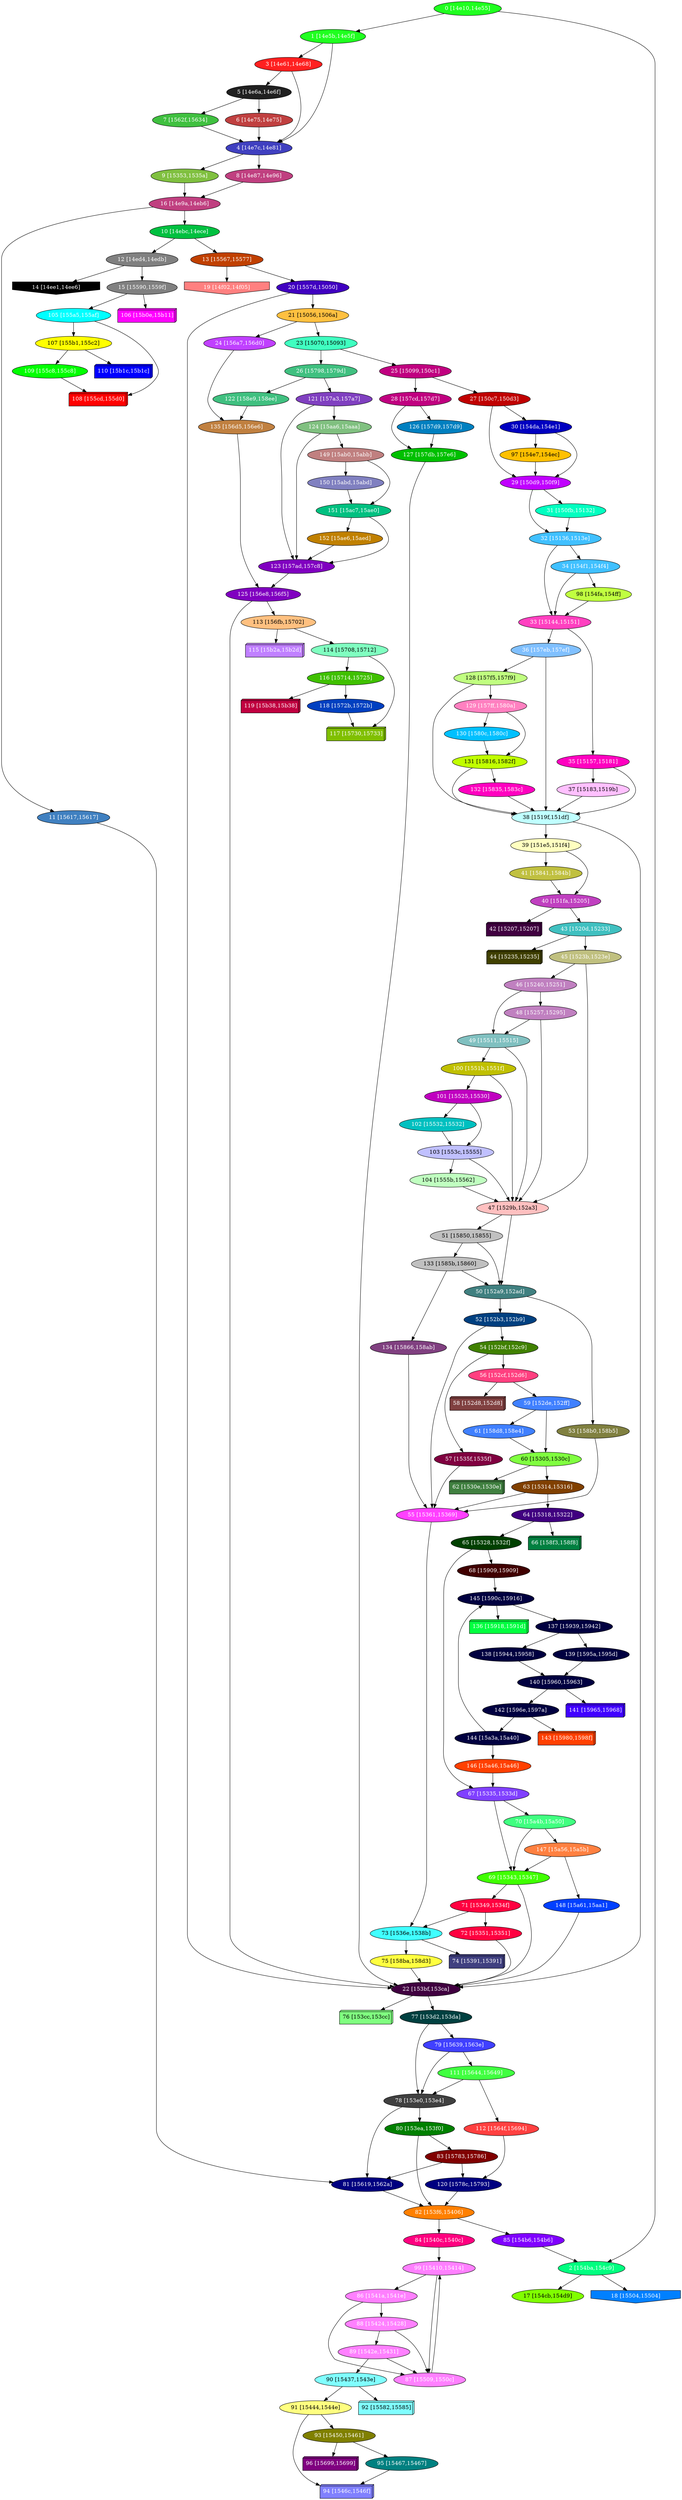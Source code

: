 diGraph libnss3{
	libnss3_0  [style=filled fillcolor="#20FF20" fontcolor="#ffffff" shape=oval label="0 [14e10,14e55]"]
	libnss3_1  [style=filled fillcolor="#20FF20" fontcolor="#ffffff" shape=oval label="1 [14e5b,14e5f]"]
	libnss3_2  [style=filled fillcolor="#00FF80" fontcolor="#ffffff" shape=oval label="2 [154ba,154c9]"]
	libnss3_3  [style=filled fillcolor="#FF2020" fontcolor="#ffffff" shape=oval label="3 [14e61,14e68]"]
	libnss3_4  [style=filled fillcolor="#4040C0" fontcolor="#ffffff" shape=oval label="4 [14e7c,14e81]"]
	libnss3_5  [style=filled fillcolor="#202020" fontcolor="#ffffff" shape=oval label="5 [14e6a,14e6f]"]
	libnss3_6  [style=filled fillcolor="#C04040" fontcolor="#ffffff" shape=oval label="6 [14e75,14e75]"]
	libnss3_7  [style=filled fillcolor="#40C040" fontcolor="#ffffff" shape=oval label="7 [1562f,15634]"]
	libnss3_8  [style=filled fillcolor="#C04080" fontcolor="#ffffff" shape=oval label="8 [14e87,14e96]"]
	libnss3_9  [style=filled fillcolor="#80C040" fontcolor="#ffffff" shape=oval label="9 [15353,1535a]"]
	libnss3_a  [style=filled fillcolor="#00C040" fontcolor="#ffffff" shape=oval label="10 [14ebc,14ece]"]
	libnss3_b  [style=filled fillcolor="#4080C0" fontcolor="#ffffff" shape=oval label="11 [15617,15617]"]
	libnss3_c  [style=filled fillcolor="#808080" fontcolor="#ffffff" shape=oval label="12 [14ed4,14edb]"]
	libnss3_d  [style=filled fillcolor="#C04000" fontcolor="#ffffff" shape=oval label="13 [15567,15577]"]
	libnss3_e  [style=filled fillcolor="#000000" fontcolor="#ffffff" shape=invhouse label="14 [14ee1,14ee6]"]
	libnss3_f  [style=filled fillcolor="#808080" fontcolor="#ffffff" shape=oval label="15 [15590,1559f]"]
	libnss3_10  [style=filled fillcolor="#C04080" fontcolor="#ffffff" shape=oval label="16 [14e9a,14eb6]"]
	libnss3_11  [style=filled fillcolor="#80FF00" fontcolor="#000000" shape=oval label="17 [154cb,154d9]"]
	libnss3_12  [style=filled fillcolor="#0080FF" fontcolor="#ffffff" shape=invhouse label="18 [15504,15504]"]
	libnss3_13  [style=filled fillcolor="#FF8080" fontcolor="#ffffff" shape=invhouse label="19 [14f02,14f05]"]
	libnss3_14  [style=filled fillcolor="#4000C0" fontcolor="#ffffff" shape=oval label="20 [1557d,15050]"]
	libnss3_15  [style=filled fillcolor="#FFC040" fontcolor="#000000" shape=oval label="21 [15056,1506a]"]
	libnss3_16  [style=filled fillcolor="#400040" fontcolor="#ffffff" shape=oval label="22 [153bf,153ca]"]
	libnss3_17  [style=filled fillcolor="#40FFC0" fontcolor="#000000" shape=oval label="23 [15070,15093]"]
	libnss3_18  [style=filled fillcolor="#C040FF" fontcolor="#ffffff" shape=oval label="24 [156a7,156d0]"]
	libnss3_19  [style=filled fillcolor="#C00080" fontcolor="#ffffff" shape=oval label="25 [15099,150c1]"]
	libnss3_1a  [style=filled fillcolor="#40C080" fontcolor="#ffffff" shape=oval label="26 [15798,1579d]"]
	libnss3_1b  [style=filled fillcolor="#C00000" fontcolor="#ffffff" shape=oval label="27 [150c7,150d3]"]
	libnss3_1c  [style=filled fillcolor="#C00080" fontcolor="#ffffff" shape=oval label="28 [157cd,157d7]"]
	libnss3_1d  [style=filled fillcolor="#C000FF" fontcolor="#ffffff" shape=oval label="29 [150d9,150f9]"]
	libnss3_1e  [style=filled fillcolor="#0000C0" fontcolor="#ffffff" shape=oval label="30 [154da,154e1]"]
	libnss3_1f  [style=filled fillcolor="#00FFC0" fontcolor="#ffffff" shape=oval label="31 [150fb,15132]"]
	libnss3_20  [style=filled fillcolor="#40C0FF" fontcolor="#ffffff" shape=oval label="32 [15136,1513e]"]
	libnss3_21  [style=filled fillcolor="#FF40C0" fontcolor="#ffffff" shape=oval label="33 [15144,15151]"]
	libnss3_22  [style=filled fillcolor="#40C0FF" fontcolor="#ffffff" shape=oval label="34 [154f1,154f4]"]
	libnss3_23  [style=filled fillcolor="#FF00C0" fontcolor="#ffffff" shape=oval label="35 [15157,15181]"]
	libnss3_24  [style=filled fillcolor="#80C0FF" fontcolor="#ffffff" shape=oval label="36 [157eb,157ef]"]
	libnss3_25  [style=filled fillcolor="#FFC0FF" fontcolor="#000000" shape=oval label="37 [15183,1519b]"]
	libnss3_26  [style=filled fillcolor="#C0FFFF" fontcolor="#000000" shape=oval label="38 [1519f,151df]"]
	libnss3_27  [style=filled fillcolor="#FFFFC0" fontcolor="#000000" shape=oval label="39 [151e5,151f4]"]
	libnss3_28  [style=filled fillcolor="#C040C0" fontcolor="#ffffff" shape=oval label="40 [151fa,15205]"]
	libnss3_29  [style=filled fillcolor="#C0C040" fontcolor="#ffffff" shape=oval label="41 [15841,1584b]"]
	libnss3_2a  [style=filled fillcolor="#400040" fontcolor="#ffffff" shape=box3d label="42 [15207,15207]"]
	libnss3_2b  [style=filled fillcolor="#40C0C0" fontcolor="#ffffff" shape=oval label="43 [1520d,15233]"]
	libnss3_2c  [style=filled fillcolor="#404000" fontcolor="#ffffff" shape=box3d label="44 [15235,15235]"]
	libnss3_2d  [style=filled fillcolor="#C0C080" fontcolor="#ffffff" shape=oval label="45 [1523b,1523e]"]
	libnss3_2e  [style=filled fillcolor="#C080C0" fontcolor="#ffffff" shape=oval label="46 [15240,15251]"]
	libnss3_2f  [style=filled fillcolor="#FFC0C0" fontcolor="#000000" shape=oval label="47 [1529b,152a3]"]
	libnss3_30  [style=filled fillcolor="#C080C0" fontcolor="#ffffff" shape=oval label="48 [15257,15295]"]
	libnss3_31  [style=filled fillcolor="#80C0C0" fontcolor="#ffffff" shape=oval label="49 [15511,15515]"]
	libnss3_32  [style=filled fillcolor="#408080" fontcolor="#ffffff" shape=oval label="50 [152a9,152ad]"]
	libnss3_33  [style=filled fillcolor="#C0C0C0" fontcolor="#000000" shape=oval label="51 [15850,15855]"]
	libnss3_34  [style=filled fillcolor="#004080" fontcolor="#ffffff" shape=oval label="52 [152b3,152b9]"]
	libnss3_35  [style=filled fillcolor="#808040" fontcolor="#ffffff" shape=oval label="53 [158b0,158b5]"]
	libnss3_36  [style=filled fillcolor="#408000" fontcolor="#ffffff" shape=oval label="54 [152bf,152c9]"]
	libnss3_37  [style=filled fillcolor="#FF40FF" fontcolor="#ffffff" shape=oval label="55 [15361,15369]"]
	libnss3_38  [style=filled fillcolor="#FF4080" fontcolor="#ffffff" shape=oval label="56 [152cf,152d6]"]
	libnss3_39  [style=filled fillcolor="#800040" fontcolor="#ffffff" shape=oval label="57 [1535f,1535f]"]
	libnss3_3a  [style=filled fillcolor="#804040" fontcolor="#ffffff" shape=box3d label="58 [152d8,152d8]"]
	libnss3_3b  [style=filled fillcolor="#4080FF" fontcolor="#ffffff" shape=oval label="59 [152de,152ff]"]
	libnss3_3c  [style=filled fillcolor="#80FF40" fontcolor="#000000" shape=oval label="60 [15305,1530c]"]
	libnss3_3d  [style=filled fillcolor="#4080FF" fontcolor="#ffffff" shape=oval label="61 [158d8,158e4]"]
	libnss3_3e  [style=filled fillcolor="#408040" fontcolor="#ffffff" shape=box3d label="62 [1530e,1530e]"]
	libnss3_3f  [style=filled fillcolor="#804000" fontcolor="#ffffff" shape=oval label="63 [15314,15316]"]
	libnss3_40  [style=filled fillcolor="#400080" fontcolor="#ffffff" shape=oval label="64 [15318,15322]"]
	libnss3_41  [style=filled fillcolor="#004000" fontcolor="#ffffff" shape=oval label="65 [15328,1532f]"]
	libnss3_42  [style=filled fillcolor="#008040" fontcolor="#ffffff" shape=box3d label="66 [158f3,158f8]"]
	libnss3_43  [style=filled fillcolor="#8040FF" fontcolor="#ffffff" shape=oval label="67 [15335,1533d]"]
	libnss3_44  [style=filled fillcolor="#400000" fontcolor="#ffffff" shape=oval label="68 [15909,15909]"]
	libnss3_45  [style=filled fillcolor="#40FF00" fontcolor="#ffffff" shape=oval label="69 [15343,15347]"]
	libnss3_46  [style=filled fillcolor="#40FF80" fontcolor="#ffffff" shape=oval label="70 [15a4b,15a50]"]
	libnss3_47  [style=filled fillcolor="#FF0040" fontcolor="#ffffff" shape=oval label="71 [15349,1534f]"]
	libnss3_48  [style=filled fillcolor="#FF0040" fontcolor="#ffffff" shape=oval label="72 [15351,15351]"]
	libnss3_49  [style=filled fillcolor="#40FFFF" fontcolor="#000000" shape=oval label="73 [1536e,1538b]"]
	libnss3_4a  [style=filled fillcolor="#404080" fontcolor="#ffffff" shape=box3d label="74 [15391,15391]"]
	libnss3_4b  [style=filled fillcolor="#FFFF40" fontcolor="#000000" shape=oval label="75 [158ba,158d3]"]
	libnss3_4c  [style=filled fillcolor="#80FF80" fontcolor="#000000" shape=box3d label="76 [153cc,153cc]"]
	libnss3_4d  [style=filled fillcolor="#004040" fontcolor="#ffffff" shape=oval label="77 [153d2,153da]"]
	libnss3_4e  [style=filled fillcolor="#404040" fontcolor="#ffffff" shape=oval label="78 [153e0,153e4]"]
	libnss3_4f  [style=filled fillcolor="#4040FF" fontcolor="#ffffff" shape=oval label="79 [15639,1563e]"]
	libnss3_50  [style=filled fillcolor="#008000" fontcolor="#ffffff" shape=oval label="80 [153ea,153f0]"]
	libnss3_51  [style=filled fillcolor="#000080" fontcolor="#ffffff" shape=oval label="81 [15619,1562a]"]
	libnss3_52  [style=filled fillcolor="#FF8000" fontcolor="#ffffff" shape=oval label="82 [153f6,15406]"]
	libnss3_53  [style=filled fillcolor="#800000" fontcolor="#ffffff" shape=oval label="83 [15783,15786]"]
	libnss3_54  [style=filled fillcolor="#FF0080" fontcolor="#ffffff" shape=oval label="84 [1540c,1540c]"]
	libnss3_55  [style=filled fillcolor="#8000FF" fontcolor="#ffffff" shape=oval label="85 [154b6,154b6]"]
	libnss3_56  [style=filled fillcolor="#FF80FF" fontcolor="#ffffff" shape=oval label="86 [1541a,1541e]"]
	libnss3_57  [style=filled fillcolor="#FF80FF" fontcolor="#ffffff" shape=oval label="87 [15509,1550c]"]
	libnss3_58  [style=filled fillcolor="#FF80FF" fontcolor="#ffffff" shape=oval label="88 [15424,15428]"]
	libnss3_59  [style=filled fillcolor="#FF80FF" fontcolor="#ffffff" shape=oval label="89 [1542e,15431]"]
	libnss3_5a  [style=filled fillcolor="#80FFFF" fontcolor="#000000" shape=oval label="90 [15437,1543e]"]
	libnss3_5b  [style=filled fillcolor="#FFFF80" fontcolor="#000000" shape=oval label="91 [15444,1544e]"]
	libnss3_5c  [style=filled fillcolor="#80FFFF" fontcolor="#000000" shape=box3d label="92 [15582,15585]"]
	libnss3_5d  [style=filled fillcolor="#808000" fontcolor="#ffffff" shape=oval label="93 [15450,15461]"]
	libnss3_5e  [style=filled fillcolor="#8080FF" fontcolor="#ffffff" shape=box3d label="94 [1546c,1546f]"]
	libnss3_5f  [style=filled fillcolor="#008080" fontcolor="#ffffff" shape=oval label="95 [15467,15467]"]
	libnss3_60  [style=filled fillcolor="#800080" fontcolor="#ffffff" shape=box3d label="96 [15699,15699]"]
	libnss3_61  [style=filled fillcolor="#FFC000" fontcolor="#000000" shape=oval label="97 [154e7,154ec]"]
	libnss3_62  [style=filled fillcolor="#C0FF40" fontcolor="#000000" shape=oval label="98 [154fa,154ff]"]
	libnss3_63  [style=filled fillcolor="#FF80FF" fontcolor="#ffffff" shape=oval label="99 [15410,15414]"]
	libnss3_64  [style=filled fillcolor="#C0C000" fontcolor="#ffffff" shape=oval label="100 [1551b,1551f]"]
	libnss3_65  [style=filled fillcolor="#C000C0" fontcolor="#ffffff" shape=oval label="101 [15525,15530]"]
	libnss3_66  [style=filled fillcolor="#00C0C0" fontcolor="#ffffff" shape=oval label="102 [15532,15532]"]
	libnss3_67  [style=filled fillcolor="#C0C0FF" fontcolor="#000000" shape=oval label="103 [1553c,15555]"]
	libnss3_68  [style=filled fillcolor="#C0FFC0" fontcolor="#000000" shape=oval label="104 [1555b,15562]"]
	libnss3_69  [style=filled fillcolor="#00FFFF" fontcolor="#ffffff" shape=oval label="105 [155a5,155af]"]
	libnss3_6a  [style=filled fillcolor="#FF00FF" fontcolor="#ffffff" shape=box3d label="106 [15b0e,15b11]"]
	libnss3_6b  [style=filled fillcolor="#FFFF00" fontcolor="#000000" shape=oval label="107 [155b1,155c2]"]
	libnss3_6c  [style=filled fillcolor="#FF0000" fontcolor="#ffffff" shape=box3d label="108 [155cd,155d0]"]
	libnss3_6d  [style=filled fillcolor="#00FF00" fontcolor="#ffffff" shape=oval label="109 [155c8,155c8]"]
	libnss3_6e  [style=filled fillcolor="#0000FF" fontcolor="#ffffff" shape=box3d label="110 [15b1c,15b1c]"]
	libnss3_6f  [style=filled fillcolor="#40FF40" fontcolor="#ffffff" shape=oval label="111 [15644,15649]"]
	libnss3_70  [style=filled fillcolor="#FF4040" fontcolor="#ffffff" shape=oval label="112 [1564f,15694]"]
	libnss3_71  [style=filled fillcolor="#FFC080" fontcolor="#000000" shape=oval label="113 [156fb,15702]"]
	libnss3_72  [style=filled fillcolor="#80FFC0" fontcolor="#000000" shape=oval label="114 [15708,15712]"]
	libnss3_73  [style=filled fillcolor="#C080FF" fontcolor="#ffffff" shape=box3d label="115 [15b2a,15b2d]"]
	libnss3_74  [style=filled fillcolor="#40C000" fontcolor="#ffffff" shape=oval label="116 [15714,15725]"]
	libnss3_75  [style=filled fillcolor="#80C000" fontcolor="#ffffff" shape=box3d label="117 [15730,15733]"]
	libnss3_76  [style=filled fillcolor="#0040C0" fontcolor="#ffffff" shape=oval label="118 [1572b,1572b]"]
	libnss3_77  [style=filled fillcolor="#C00040" fontcolor="#ffffff" shape=box3d label="119 [15b38,15b38]"]
	libnss3_78  [style=filled fillcolor="#000080" fontcolor="#ffffff" shape=oval label="120 [1578c,15793]"]
	libnss3_79  [style=filled fillcolor="#8040C0" fontcolor="#ffffff" shape=oval label="121 [157a3,157a7]"]
	libnss3_7a  [style=filled fillcolor="#40C080" fontcolor="#ffffff" shape=oval label="122 [158e9,158ee]"]
	libnss3_7b  [style=filled fillcolor="#8000C0" fontcolor="#ffffff" shape=oval label="123 [157ad,157c8]"]
	libnss3_7c  [style=filled fillcolor="#80C080" fontcolor="#ffffff" shape=oval label="124 [15aa6,15aaa]"]
	libnss3_7d  [style=filled fillcolor="#8000C0" fontcolor="#ffffff" shape=oval label="125 [156e8,156f5]"]
	libnss3_7e  [style=filled fillcolor="#0080C0" fontcolor="#ffffff" shape=oval label="126 [157d9,157d9]"]
	libnss3_7f  [style=filled fillcolor="#00C000" fontcolor="#ffffff" shape=oval label="127 [157db,157e6]"]
	libnss3_80  [style=filled fillcolor="#C0FF80" fontcolor="#000000" shape=oval label="128 [157f5,157f9]"]
	libnss3_81  [style=filled fillcolor="#FF80C0" fontcolor="#ffffff" shape=oval label="129 [157ff,1580a]"]
	libnss3_82  [style=filled fillcolor="#00C0FF" fontcolor="#ffffff" shape=oval label="130 [1580c,1580c]"]
	libnss3_83  [style=filled fillcolor="#C0FF00" fontcolor="#000000" shape=oval label="131 [15816,1582f]"]
	libnss3_84  [style=filled fillcolor="#FF00C0" fontcolor="#ffffff" shape=oval label="132 [15835,1583c]"]
	libnss3_85  [style=filled fillcolor="#C0C0C0" fontcolor="#000000" shape=oval label="133 [1585b,15860]"]
	libnss3_86  [style=filled fillcolor="#804080" fontcolor="#ffffff" shape=oval label="134 [15866,158ab]"]
	libnss3_87  [style=filled fillcolor="#C08040" fontcolor="#ffffff" shape=oval label="135 [156d5,156e6]"]
	libnss3_88  [style=filled fillcolor="#00FF40" fontcolor="#ffffff" shape=box3d label="136 [15918,1591d]"]
	libnss3_89  [style=filled fillcolor="#000040" fontcolor="#ffffff" shape=oval label="137 [15939,15942]"]
	libnss3_8a  [style=filled fillcolor="#000040" fontcolor="#ffffff" shape=oval label="138 [15944,15958]"]
	libnss3_8b  [style=filled fillcolor="#000040" fontcolor="#ffffff" shape=oval label="139 [1595a,1595d]"]
	libnss3_8c  [style=filled fillcolor="#000040" fontcolor="#ffffff" shape=oval label="140 [15960,15963]"]
	libnss3_8d  [style=filled fillcolor="#4000FF" fontcolor="#ffffff" shape=box3d label="141 [15965,15968]"]
	libnss3_8e  [style=filled fillcolor="#000040" fontcolor="#ffffff" shape=oval label="142 [1596e,1597a]"]
	libnss3_8f  [style=filled fillcolor="#FF4000" fontcolor="#ffffff" shape=box3d label="143 [15980,1598f]"]
	libnss3_90  [style=filled fillcolor="#000040" fontcolor="#ffffff" shape=oval label="144 [15a3a,15a40]"]
	libnss3_91  [style=filled fillcolor="#000040" fontcolor="#ffffff" shape=oval label="145 [1590c,15916]"]
	libnss3_92  [style=filled fillcolor="#FF4000" fontcolor="#ffffff" shape=oval label="146 [15a46,15a46]"]
	libnss3_93  [style=filled fillcolor="#FF8040" fontcolor="#ffffff" shape=oval label="147 [15a56,15a5b]"]
	libnss3_94  [style=filled fillcolor="#0040FF" fontcolor="#ffffff" shape=oval label="148 [15a61,15aa1]"]
	libnss3_95  [style=filled fillcolor="#C08080" fontcolor="#ffffff" shape=oval label="149 [15ab0,15abb]"]
	libnss3_96  [style=filled fillcolor="#8080C0" fontcolor="#ffffff" shape=oval label="150 [15abd,15abd]"]
	libnss3_97  [style=filled fillcolor="#00C080" fontcolor="#ffffff" shape=oval label="151 [15ac7,15ae0]"]
	libnss3_98  [style=filled fillcolor="#C08000" fontcolor="#ffffff" shape=oval label="152 [15ae6,15aed]"]

	libnss3_0 -> libnss3_1
	libnss3_0 -> libnss3_2
	libnss3_1 -> libnss3_3
	libnss3_1 -> libnss3_4
	libnss3_2 -> libnss3_11
	libnss3_2 -> libnss3_12
	libnss3_3 -> libnss3_4
	libnss3_3 -> libnss3_5
	libnss3_4 -> libnss3_8
	libnss3_4 -> libnss3_9
	libnss3_5 -> libnss3_6
	libnss3_5 -> libnss3_7
	libnss3_6 -> libnss3_4
	libnss3_7 -> libnss3_4
	libnss3_8 -> libnss3_10
	libnss3_9 -> libnss3_10
	libnss3_a -> libnss3_c
	libnss3_a -> libnss3_d
	libnss3_b -> libnss3_51
	libnss3_c -> libnss3_e
	libnss3_c -> libnss3_f
	libnss3_d -> libnss3_13
	libnss3_d -> libnss3_14
	libnss3_f -> libnss3_69
	libnss3_f -> libnss3_6a
	libnss3_10 -> libnss3_a
	libnss3_10 -> libnss3_b
	libnss3_14 -> libnss3_15
	libnss3_14 -> libnss3_16
	libnss3_15 -> libnss3_17
	libnss3_15 -> libnss3_18
	libnss3_16 -> libnss3_4c
	libnss3_16 -> libnss3_4d
	libnss3_17 -> libnss3_19
	libnss3_17 -> libnss3_1a
	libnss3_18 -> libnss3_87
	libnss3_19 -> libnss3_1b
	libnss3_19 -> libnss3_1c
	libnss3_1a -> libnss3_79
	libnss3_1a -> libnss3_7a
	libnss3_1b -> libnss3_1d
	libnss3_1b -> libnss3_1e
	libnss3_1c -> libnss3_7e
	libnss3_1c -> libnss3_7f
	libnss3_1d -> libnss3_1f
	libnss3_1d -> libnss3_20
	libnss3_1e -> libnss3_1d
	libnss3_1e -> libnss3_61
	libnss3_1f -> libnss3_20
	libnss3_20 -> libnss3_21
	libnss3_20 -> libnss3_22
	libnss3_21 -> libnss3_23
	libnss3_21 -> libnss3_24
	libnss3_22 -> libnss3_21
	libnss3_22 -> libnss3_62
	libnss3_23 -> libnss3_25
	libnss3_23 -> libnss3_26
	libnss3_24 -> libnss3_26
	libnss3_24 -> libnss3_80
	libnss3_25 -> libnss3_26
	libnss3_26 -> libnss3_16
	libnss3_26 -> libnss3_27
	libnss3_27 -> libnss3_28
	libnss3_27 -> libnss3_29
	libnss3_28 -> libnss3_2a
	libnss3_28 -> libnss3_2b
	libnss3_29 -> libnss3_28
	libnss3_2b -> libnss3_2c
	libnss3_2b -> libnss3_2d
	libnss3_2d -> libnss3_2e
	libnss3_2d -> libnss3_2f
	libnss3_2e -> libnss3_30
	libnss3_2e -> libnss3_31
	libnss3_2f -> libnss3_32
	libnss3_2f -> libnss3_33
	libnss3_30 -> libnss3_2f
	libnss3_30 -> libnss3_31
	libnss3_31 -> libnss3_2f
	libnss3_31 -> libnss3_64
	libnss3_32 -> libnss3_34
	libnss3_32 -> libnss3_35
	libnss3_33 -> libnss3_32
	libnss3_33 -> libnss3_85
	libnss3_34 -> libnss3_36
	libnss3_34 -> libnss3_37
	libnss3_35 -> libnss3_37
	libnss3_36 -> libnss3_38
	libnss3_36 -> libnss3_39
	libnss3_37 -> libnss3_49
	libnss3_38 -> libnss3_3a
	libnss3_38 -> libnss3_3b
	libnss3_39 -> libnss3_37
	libnss3_3b -> libnss3_3c
	libnss3_3b -> libnss3_3d
	libnss3_3c -> libnss3_3e
	libnss3_3c -> libnss3_3f
	libnss3_3d -> libnss3_3c
	libnss3_3f -> libnss3_37
	libnss3_3f -> libnss3_40
	libnss3_40 -> libnss3_41
	libnss3_40 -> libnss3_42
	libnss3_41 -> libnss3_43
	libnss3_41 -> libnss3_44
	libnss3_43 -> libnss3_45
	libnss3_43 -> libnss3_46
	libnss3_44 -> libnss3_91
	libnss3_45 -> libnss3_16
	libnss3_45 -> libnss3_47
	libnss3_46 -> libnss3_45
	libnss3_46 -> libnss3_93
	libnss3_47 -> libnss3_48
	libnss3_47 -> libnss3_49
	libnss3_48 -> libnss3_16
	libnss3_49 -> libnss3_4a
	libnss3_49 -> libnss3_4b
	libnss3_4b -> libnss3_16
	libnss3_4d -> libnss3_4e
	libnss3_4d -> libnss3_4f
	libnss3_4e -> libnss3_50
	libnss3_4e -> libnss3_51
	libnss3_4f -> libnss3_4e
	libnss3_4f -> libnss3_6f
	libnss3_50 -> libnss3_52
	libnss3_50 -> libnss3_53
	libnss3_51 -> libnss3_52
	libnss3_52 -> libnss3_54
	libnss3_52 -> libnss3_55
	libnss3_53 -> libnss3_51
	libnss3_53 -> libnss3_78
	libnss3_54 -> libnss3_63
	libnss3_55 -> libnss3_2
	libnss3_56 -> libnss3_57
	libnss3_56 -> libnss3_58
	libnss3_57 -> libnss3_63
	libnss3_58 -> libnss3_57
	libnss3_58 -> libnss3_59
	libnss3_59 -> libnss3_57
	libnss3_59 -> libnss3_5a
	libnss3_5a -> libnss3_5b
	libnss3_5a -> libnss3_5c
	libnss3_5b -> libnss3_5d
	libnss3_5b -> libnss3_5e
	libnss3_5d -> libnss3_5f
	libnss3_5d -> libnss3_60
	libnss3_5f -> libnss3_5e
	libnss3_61 -> libnss3_1d
	libnss3_62 -> libnss3_21
	libnss3_63 -> libnss3_56
	libnss3_63 -> libnss3_57
	libnss3_64 -> libnss3_2f
	libnss3_64 -> libnss3_65
	libnss3_65 -> libnss3_66
	libnss3_65 -> libnss3_67
	libnss3_66 -> libnss3_67
	libnss3_67 -> libnss3_2f
	libnss3_67 -> libnss3_68
	libnss3_68 -> libnss3_2f
	libnss3_69 -> libnss3_6b
	libnss3_69 -> libnss3_6c
	libnss3_6b -> libnss3_6d
	libnss3_6b -> libnss3_6e
	libnss3_6d -> libnss3_6c
	libnss3_6f -> libnss3_4e
	libnss3_6f -> libnss3_70
	libnss3_70 -> libnss3_78
	libnss3_71 -> libnss3_72
	libnss3_71 -> libnss3_73
	libnss3_72 -> libnss3_74
	libnss3_72 -> libnss3_75
	libnss3_74 -> libnss3_76
	libnss3_74 -> libnss3_77
	libnss3_76 -> libnss3_75
	libnss3_78 -> libnss3_52
	libnss3_79 -> libnss3_7b
	libnss3_79 -> libnss3_7c
	libnss3_7a -> libnss3_87
	libnss3_7b -> libnss3_7d
	libnss3_7c -> libnss3_7b
	libnss3_7c -> libnss3_95
	libnss3_7d -> libnss3_16
	libnss3_7d -> libnss3_71
	libnss3_7e -> libnss3_7f
	libnss3_7f -> libnss3_16
	libnss3_80 -> libnss3_26
	libnss3_80 -> libnss3_81
	libnss3_81 -> libnss3_82
	libnss3_81 -> libnss3_83
	libnss3_82 -> libnss3_83
	libnss3_83 -> libnss3_26
	libnss3_83 -> libnss3_84
	libnss3_84 -> libnss3_26
	libnss3_85 -> libnss3_32
	libnss3_85 -> libnss3_86
	libnss3_86 -> libnss3_37
	libnss3_87 -> libnss3_7d
	libnss3_89 -> libnss3_8a
	libnss3_89 -> libnss3_8b
	libnss3_8a -> libnss3_8c
	libnss3_8b -> libnss3_8c
	libnss3_8c -> libnss3_8d
	libnss3_8c -> libnss3_8e
	libnss3_8e -> libnss3_8f
	libnss3_8e -> libnss3_90
	libnss3_90 -> libnss3_91
	libnss3_90 -> libnss3_92
	libnss3_91 -> libnss3_88
	libnss3_91 -> libnss3_89
	libnss3_92 -> libnss3_43
	libnss3_93 -> libnss3_45
	libnss3_93 -> libnss3_94
	libnss3_94 -> libnss3_16
	libnss3_95 -> libnss3_96
	libnss3_95 -> libnss3_97
	libnss3_96 -> libnss3_97
	libnss3_97 -> libnss3_7b
	libnss3_97 -> libnss3_98
	libnss3_98 -> libnss3_7b
}